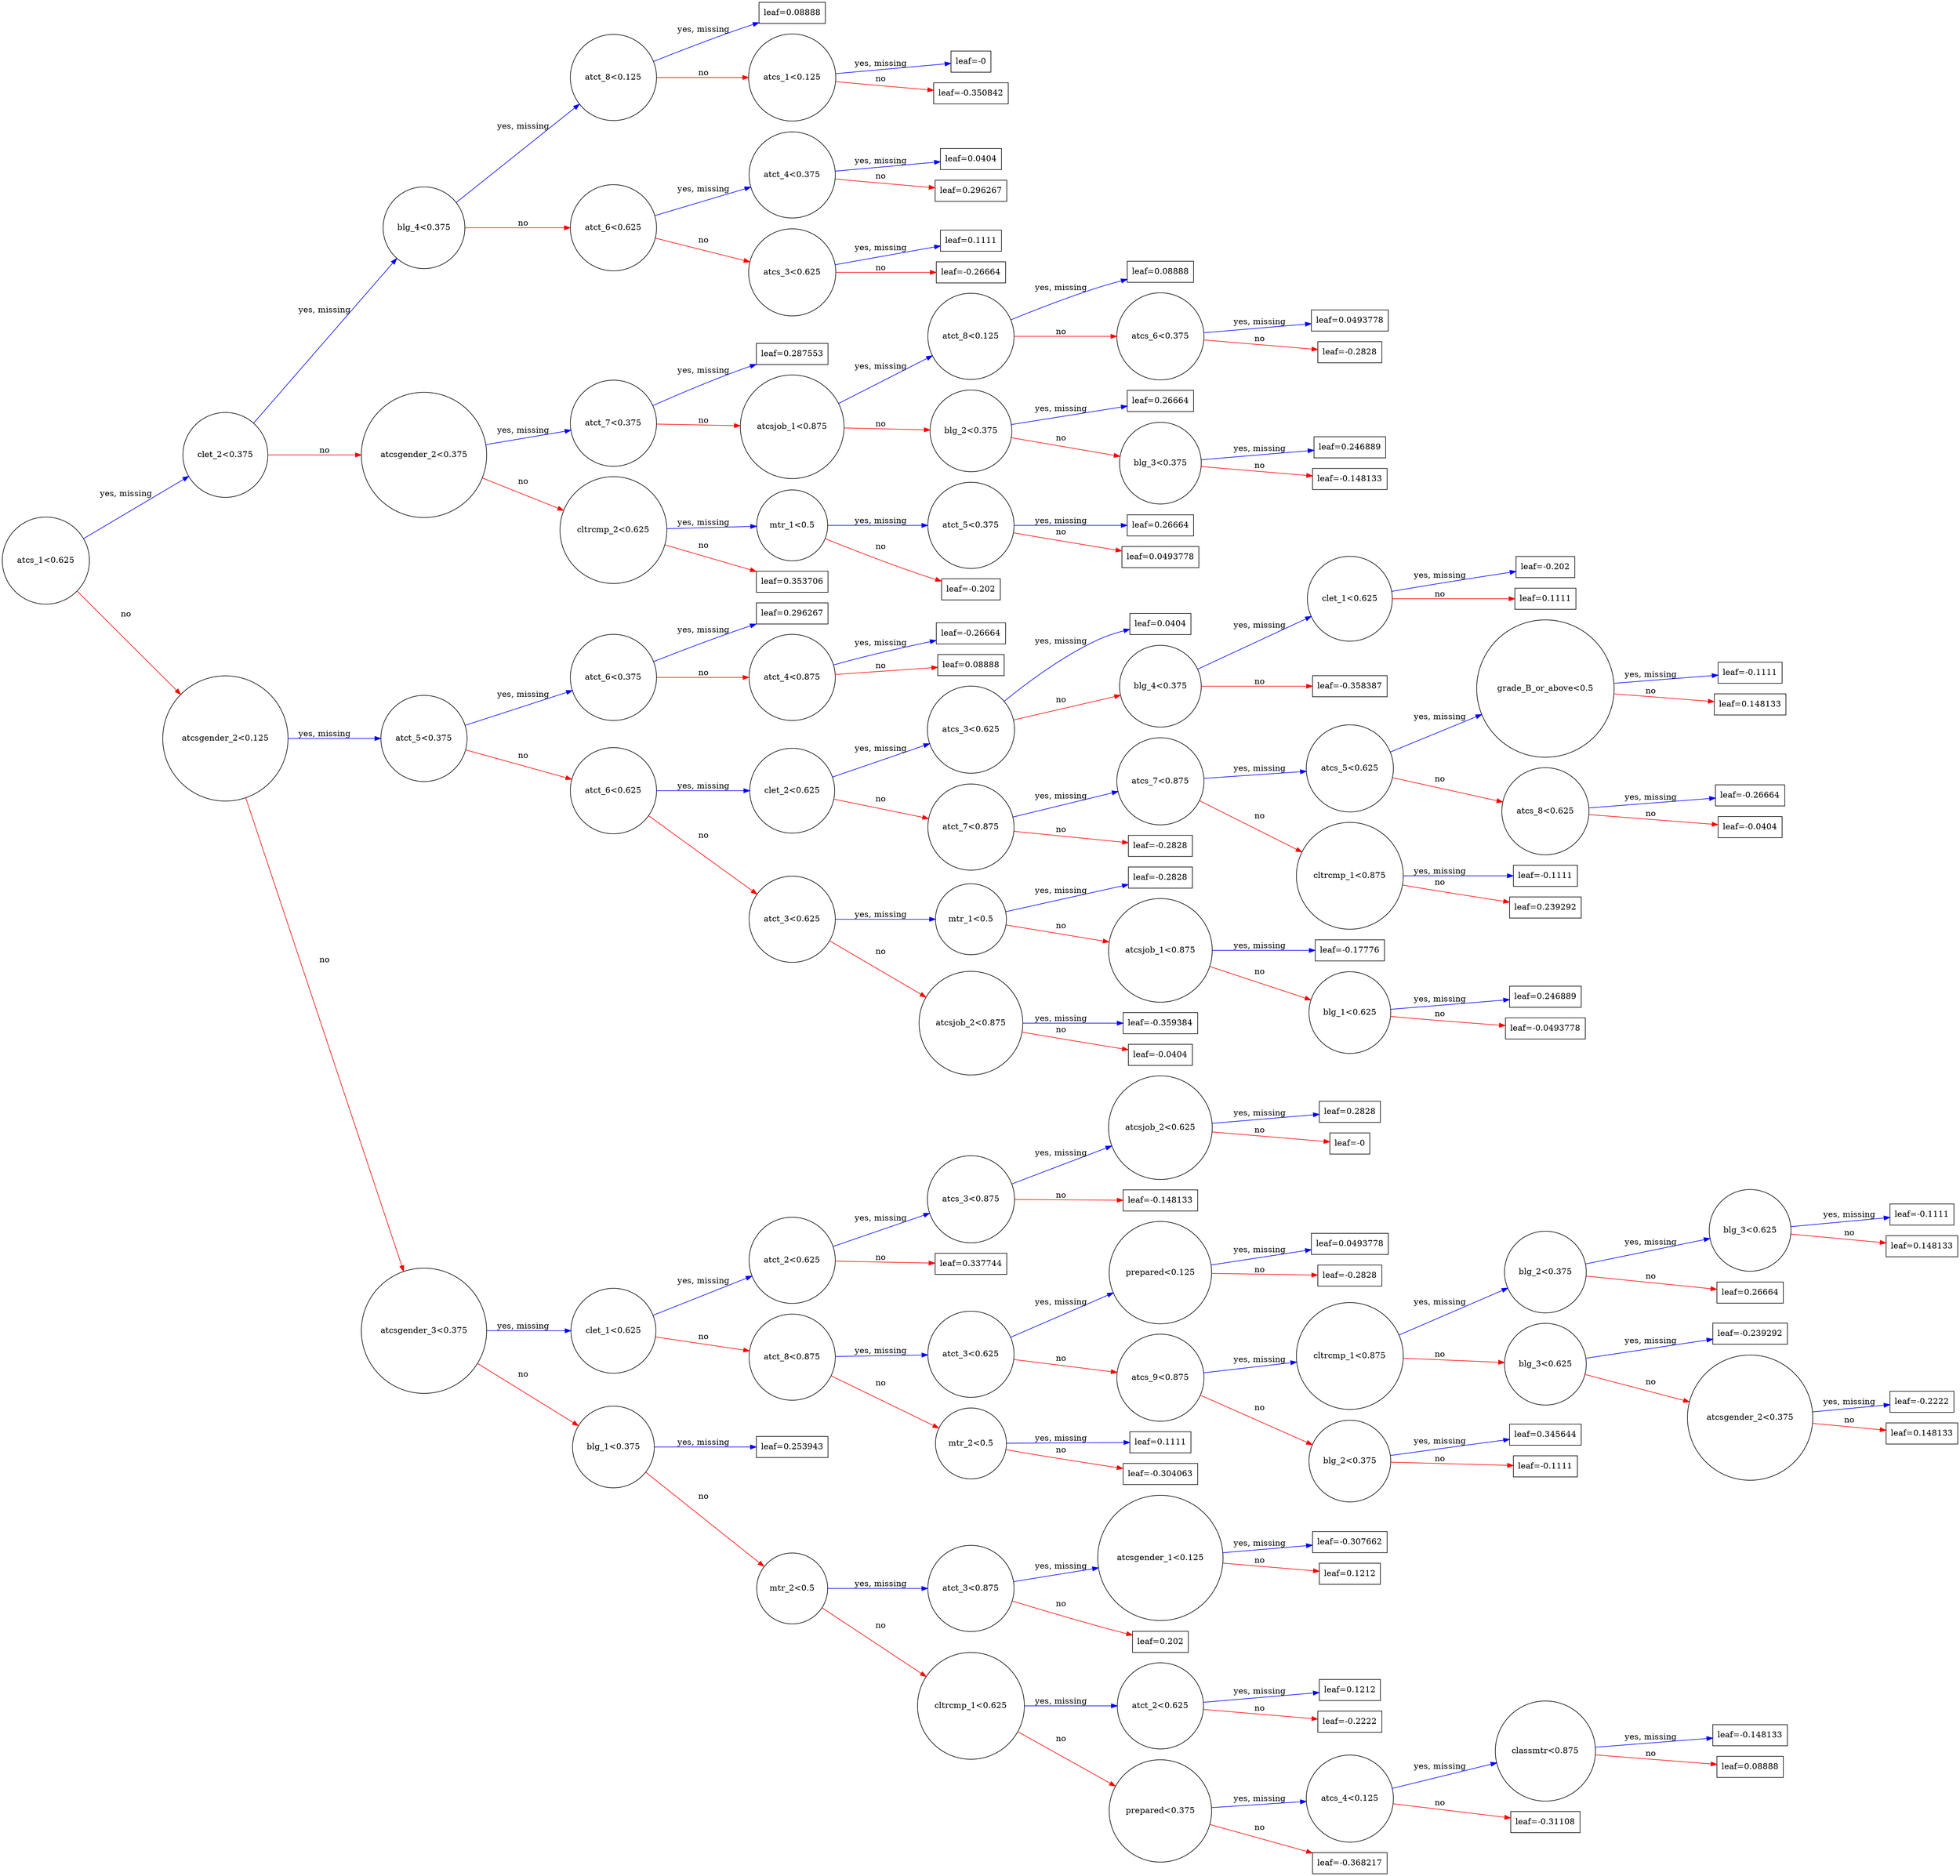 digraph {
	graph [rankdir=LR]
		0 [label="atcs_1<0.625" shape=circle]
			0 -> 1 [label="yes, missing" color="#0000FF"]
			0 -> 2 [label=no color="#FF0000"]
		1 [label="clet_2<0.375" shape=circle]
			1 -> 3 [label="yes, missing" color="#0000FF"]
			1 -> 4 [label=no color="#FF0000"]
		3 [label="blg_4<0.375" shape=circle]
			3 -> 7 [label="yes, missing" color="#0000FF"]
			3 -> 8 [label=no color="#FF0000"]
		7 [label="atct_8<0.125" shape=circle]
			7 -> 15 [label="yes, missing" color="#0000FF"]
			7 -> 16 [label=no color="#FF0000"]
		15 [label="leaf=0.08888" shape=box]
		16 [label="atcs_1<0.125" shape=circle]
			16 -> 31 [label="yes, missing" color="#0000FF"]
			16 -> 32 [label=no color="#FF0000"]
		31 [label="leaf=-0" shape=box]
		32 [label="leaf=-0.350842" shape=box]
		8 [label="atct_6<0.625" shape=circle]
			8 -> 17 [label="yes, missing" color="#0000FF"]
			8 -> 18 [label=no color="#FF0000"]
		17 [label="atct_4<0.375" shape=circle]
			17 -> 33 [label="yes, missing" color="#0000FF"]
			17 -> 34 [label=no color="#FF0000"]
		33 [label="leaf=0.0404" shape=box]
		34 [label="leaf=0.296267" shape=box]
		18 [label="atcs_3<0.625" shape=circle]
			18 -> 35 [label="yes, missing" color="#0000FF"]
			18 -> 36 [label=no color="#FF0000"]
		35 [label="leaf=0.1111" shape=box]
		36 [label="leaf=-0.26664" shape=box]
		4 [label="atcsgender_2<0.375" shape=circle]
			4 -> 9 [label="yes, missing" color="#0000FF"]
			4 -> 10 [label=no color="#FF0000"]
		9 [label="atct_7<0.375" shape=circle]
			9 -> 19 [label="yes, missing" color="#0000FF"]
			9 -> 20 [label=no color="#FF0000"]
		19 [label="leaf=0.287553" shape=box]
		20 [label="atcsjob_1<0.875" shape=circle]
			20 -> 37 [label="yes, missing" color="#0000FF"]
			20 -> 38 [label=no color="#FF0000"]
		37 [label="atct_8<0.125" shape=circle]
			37 -> 53 [label="yes, missing" color="#0000FF"]
			37 -> 54 [label=no color="#FF0000"]
		53 [label="leaf=0.08888" shape=box]
		54 [label="atcs_6<0.375" shape=circle]
			54 -> 77 [label="yes, missing" color="#0000FF"]
			54 -> 78 [label=no color="#FF0000"]
		77 [label="leaf=0.0493778" shape=box]
		78 [label="leaf=-0.2828" shape=box]
		38 [label="blg_2<0.375" shape=circle]
			38 -> 55 [label="yes, missing" color="#0000FF"]
			38 -> 56 [label=no color="#FF0000"]
		55 [label="leaf=0.26664" shape=box]
		56 [label="blg_3<0.375" shape=circle]
			56 -> 79 [label="yes, missing" color="#0000FF"]
			56 -> 80 [label=no color="#FF0000"]
		79 [label="leaf=0.246889" shape=box]
		80 [label="leaf=-0.148133" shape=box]
		10 [label="cltrcmp_2<0.625" shape=circle]
			10 -> 21 [label="yes, missing" color="#0000FF"]
			10 -> 22 [label=no color="#FF0000"]
		21 [label="mtr_1<0.5" shape=circle]
			21 -> 39 [label="yes, missing" color="#0000FF"]
			21 -> 40 [label=no color="#FF0000"]
		39 [label="atct_5<0.375" shape=circle]
			39 -> 57 [label="yes, missing" color="#0000FF"]
			39 -> 58 [label=no color="#FF0000"]
		57 [label="leaf=0.26664" shape=box]
		58 [label="leaf=0.0493778" shape=box]
		40 [label="leaf=-0.202" shape=box]
		22 [label="leaf=0.353706" shape=box]
		2 [label="atcsgender_2<0.125" shape=circle]
			2 -> 5 [label="yes, missing" color="#0000FF"]
			2 -> 6 [label=no color="#FF0000"]
		5 [label="atct_5<0.375" shape=circle]
			5 -> 11 [label="yes, missing" color="#0000FF"]
			5 -> 12 [label=no color="#FF0000"]
		11 [label="atct_6<0.375" shape=circle]
			11 -> 23 [label="yes, missing" color="#0000FF"]
			11 -> 24 [label=no color="#FF0000"]
		23 [label="leaf=0.296267" shape=box]
		24 [label="atct_4<0.875" shape=circle]
			24 -> 41 [label="yes, missing" color="#0000FF"]
			24 -> 42 [label=no color="#FF0000"]
		41 [label="leaf=-0.26664" shape=box]
		42 [label="leaf=0.08888" shape=box]
		12 [label="atct_6<0.625" shape=circle]
			12 -> 25 [label="yes, missing" color="#0000FF"]
			12 -> 26 [label=no color="#FF0000"]
		25 [label="clet_2<0.625" shape=circle]
			25 -> 43 [label="yes, missing" color="#0000FF"]
			25 -> 44 [label=no color="#FF0000"]
		43 [label="atcs_3<0.625" shape=circle]
			43 -> 59 [label="yes, missing" color="#0000FF"]
			43 -> 60 [label=no color="#FF0000"]
		59 [label="leaf=0.0404" shape=box]
		60 [label="blg_4<0.375" shape=circle]
			60 -> 81 [label="yes, missing" color="#0000FF"]
			60 -> 82 [label=no color="#FF0000"]
		81 [label="clet_1<0.625" shape=circle]
			81 -> 99 [label="yes, missing" color="#0000FF"]
			81 -> 100 [label=no color="#FF0000"]
		99 [label="leaf=-0.202" shape=box]
		100 [label="leaf=0.1111" shape=box]
		82 [label="leaf=-0.358387" shape=box]
		44 [label="atct_7<0.875" shape=circle]
			44 -> 61 [label="yes, missing" color="#0000FF"]
			44 -> 62 [label=no color="#FF0000"]
		61 [label="atcs_7<0.875" shape=circle]
			61 -> 83 [label="yes, missing" color="#0000FF"]
			61 -> 84 [label=no color="#FF0000"]
		83 [label="atcs_5<0.625" shape=circle]
			83 -> 101 [label="yes, missing" color="#0000FF"]
			83 -> 102 [label=no color="#FF0000"]
		101 [label="grade_B_or_above<0.5" shape=circle]
			101 -> 113 [label="yes, missing" color="#0000FF"]
			101 -> 114 [label=no color="#FF0000"]
		113 [label="leaf=-0.1111" shape=box]
		114 [label="leaf=0.148133" shape=box]
		102 [label="atcs_8<0.625" shape=circle]
			102 -> 115 [label="yes, missing" color="#0000FF"]
			102 -> 116 [label=no color="#FF0000"]
		115 [label="leaf=-0.26664" shape=box]
		116 [label="leaf=-0.0404" shape=box]
		84 [label="cltrcmp_1<0.875" shape=circle]
			84 -> 103 [label="yes, missing" color="#0000FF"]
			84 -> 104 [label=no color="#FF0000"]
		103 [label="leaf=-0.1111" shape=box]
		104 [label="leaf=0.239292" shape=box]
		62 [label="leaf=-0.2828" shape=box]
		26 [label="atct_3<0.625" shape=circle]
			26 -> 45 [label="yes, missing" color="#0000FF"]
			26 -> 46 [label=no color="#FF0000"]
		45 [label="mtr_1<0.5" shape=circle]
			45 -> 63 [label="yes, missing" color="#0000FF"]
			45 -> 64 [label=no color="#FF0000"]
		63 [label="leaf=-0.2828" shape=box]
		64 [label="atcsjob_1<0.875" shape=circle]
			64 -> 85 [label="yes, missing" color="#0000FF"]
			64 -> 86 [label=no color="#FF0000"]
		85 [label="leaf=-0.17776" shape=box]
		86 [label="blg_1<0.625" shape=circle]
			86 -> 105 [label="yes, missing" color="#0000FF"]
			86 -> 106 [label=no color="#FF0000"]
		105 [label="leaf=0.246889" shape=box]
		106 [label="leaf=-0.0493778" shape=box]
		46 [label="atcsjob_2<0.875" shape=circle]
			46 -> 65 [label="yes, missing" color="#0000FF"]
			46 -> 66 [label=no color="#FF0000"]
		65 [label="leaf=-0.359384" shape=box]
		66 [label="leaf=-0.0404" shape=box]
		6 [label="atcsgender_3<0.375" shape=circle]
			6 -> 13 [label="yes, missing" color="#0000FF"]
			6 -> 14 [label=no color="#FF0000"]
		13 [label="clet_1<0.625" shape=circle]
			13 -> 27 [label="yes, missing" color="#0000FF"]
			13 -> 28 [label=no color="#FF0000"]
		27 [label="atct_2<0.625" shape=circle]
			27 -> 47 [label="yes, missing" color="#0000FF"]
			27 -> 48 [label=no color="#FF0000"]
		47 [label="atcs_3<0.875" shape=circle]
			47 -> 67 [label="yes, missing" color="#0000FF"]
			47 -> 68 [label=no color="#FF0000"]
		67 [label="atcsjob_2<0.625" shape=circle]
			67 -> 87 [label="yes, missing" color="#0000FF"]
			67 -> 88 [label=no color="#FF0000"]
		87 [label="leaf=0.2828" shape=box]
		88 [label="leaf=-0" shape=box]
		68 [label="leaf=-0.148133" shape=box]
		48 [label="leaf=0.337744" shape=box]
		28 [label="atct_8<0.875" shape=circle]
			28 -> 49 [label="yes, missing" color="#0000FF"]
			28 -> 50 [label=no color="#FF0000"]
		49 [label="atct_3<0.625" shape=circle]
			49 -> 69 [label="yes, missing" color="#0000FF"]
			49 -> 70 [label=no color="#FF0000"]
		69 [label="prepared<0.125" shape=circle]
			69 -> 89 [label="yes, missing" color="#0000FF"]
			69 -> 90 [label=no color="#FF0000"]
		89 [label="leaf=0.0493778" shape=box]
		90 [label="leaf=-0.2828" shape=box]
		70 [label="atcs_9<0.875" shape=circle]
			70 -> 91 [label="yes, missing" color="#0000FF"]
			70 -> 92 [label=no color="#FF0000"]
		91 [label="cltrcmp_1<0.875" shape=circle]
			91 -> 107 [label="yes, missing" color="#0000FF"]
			91 -> 108 [label=no color="#FF0000"]
		107 [label="blg_2<0.375" shape=circle]
			107 -> 117 [label="yes, missing" color="#0000FF"]
			107 -> 118 [label=no color="#FF0000"]
		117 [label="blg_3<0.625" shape=circle]
			117 -> 123 [label="yes, missing" color="#0000FF"]
			117 -> 124 [label=no color="#FF0000"]
		123 [label="leaf=-0.1111" shape=box]
		124 [label="leaf=0.148133" shape=box]
		118 [label="leaf=0.26664" shape=box]
		108 [label="blg_3<0.625" shape=circle]
			108 -> 119 [label="yes, missing" color="#0000FF"]
			108 -> 120 [label=no color="#FF0000"]
		119 [label="leaf=-0.239292" shape=box]
		120 [label="atcsgender_2<0.375" shape=circle]
			120 -> 125 [label="yes, missing" color="#0000FF"]
			120 -> 126 [label=no color="#FF0000"]
		125 [label="leaf=-0.2222" shape=box]
		126 [label="leaf=0.148133" shape=box]
		92 [label="blg_2<0.375" shape=circle]
			92 -> 109 [label="yes, missing" color="#0000FF"]
			92 -> 110 [label=no color="#FF0000"]
		109 [label="leaf=0.345644" shape=box]
		110 [label="leaf=-0.1111" shape=box]
		50 [label="mtr_2<0.5" shape=circle]
			50 -> 71 [label="yes, missing" color="#0000FF"]
			50 -> 72 [label=no color="#FF0000"]
		71 [label="leaf=0.1111" shape=box]
		72 [label="leaf=-0.304063" shape=box]
		14 [label="blg_1<0.375" shape=circle]
			14 -> 29 [label="yes, missing" color="#0000FF"]
			14 -> 30 [label=no color="#FF0000"]
		29 [label="leaf=0.253943" shape=box]
		30 [label="mtr_2<0.5" shape=circle]
			30 -> 51 [label="yes, missing" color="#0000FF"]
			30 -> 52 [label=no color="#FF0000"]
		51 [label="atct_3<0.875" shape=circle]
			51 -> 73 [label="yes, missing" color="#0000FF"]
			51 -> 74 [label=no color="#FF0000"]
		73 [label="atcsgender_1<0.125" shape=circle]
			73 -> 93 [label="yes, missing" color="#0000FF"]
			73 -> 94 [label=no color="#FF0000"]
		93 [label="leaf=-0.307662" shape=box]
		94 [label="leaf=0.1212" shape=box]
		74 [label="leaf=0.202" shape=box]
		52 [label="cltrcmp_1<0.625" shape=circle]
			52 -> 75 [label="yes, missing" color="#0000FF"]
			52 -> 76 [label=no color="#FF0000"]
		75 [label="atct_2<0.625" shape=circle]
			75 -> 95 [label="yes, missing" color="#0000FF"]
			75 -> 96 [label=no color="#FF0000"]
		95 [label="leaf=0.1212" shape=box]
		96 [label="leaf=-0.2222" shape=box]
		76 [label="prepared<0.375" shape=circle]
			76 -> 97 [label="yes, missing" color="#0000FF"]
			76 -> 98 [label=no color="#FF0000"]
		97 [label="atcs_4<0.125" shape=circle]
			97 -> 111 [label="yes, missing" color="#0000FF"]
			97 -> 112 [label=no color="#FF0000"]
		111 [label="classmtr<0.875" shape=circle]
			111 -> 121 [label="yes, missing" color="#0000FF"]
			111 -> 122 [label=no color="#FF0000"]
		121 [label="leaf=-0.148133" shape=box]
		122 [label="leaf=0.08888" shape=box]
		112 [label="leaf=-0.31108" shape=box]
		98 [label="leaf=-0.368217" shape=box]
}
